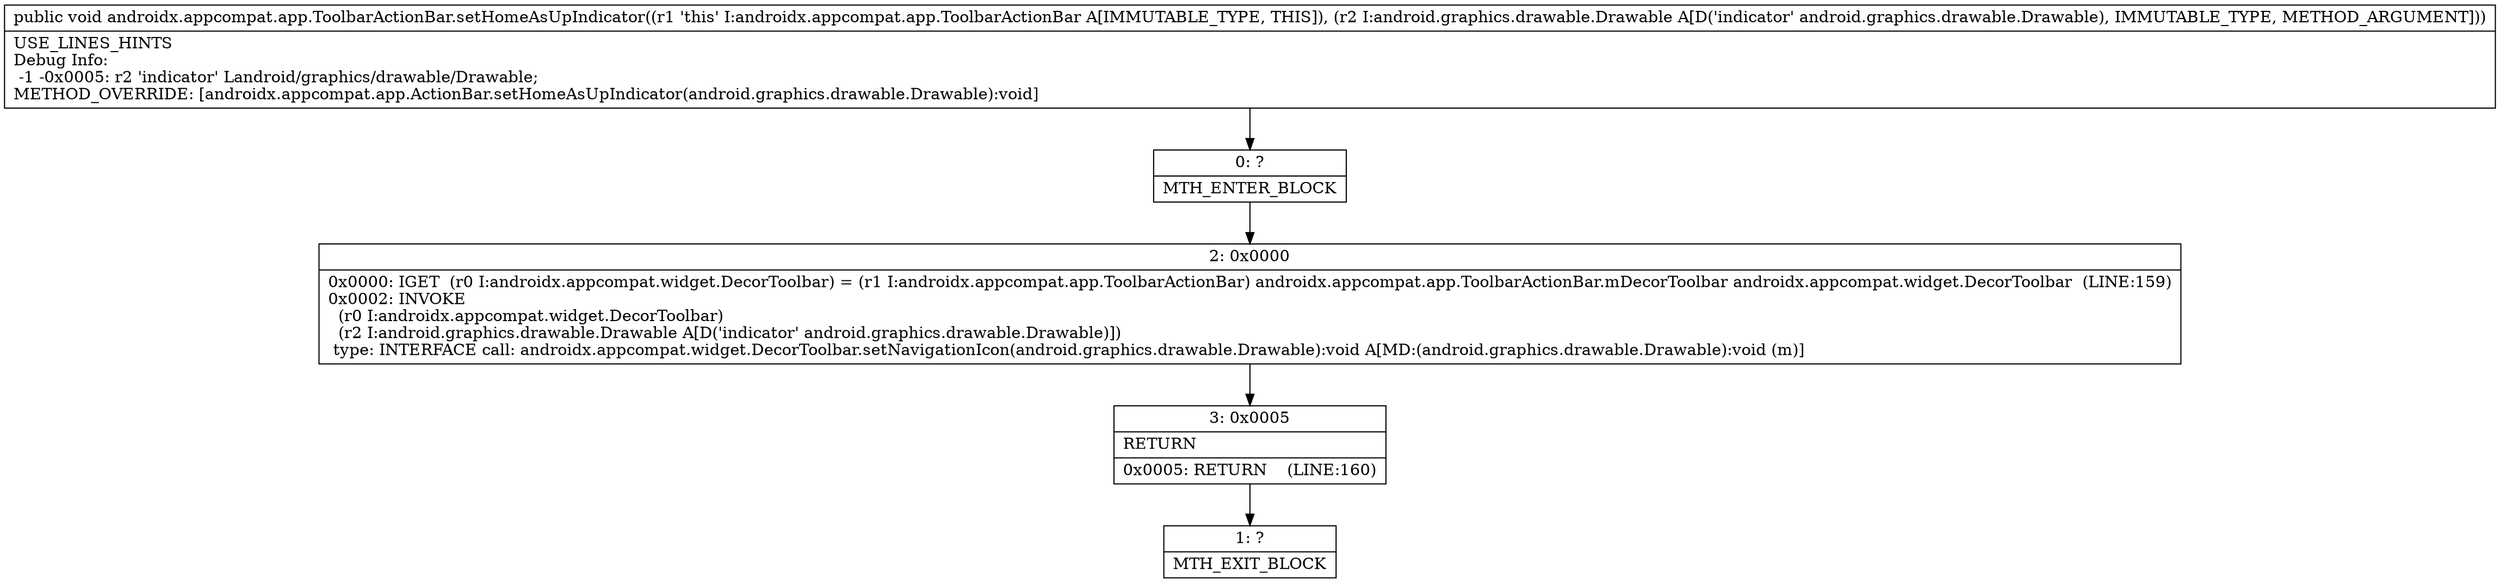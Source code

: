 digraph "CFG forandroidx.appcompat.app.ToolbarActionBar.setHomeAsUpIndicator(Landroid\/graphics\/drawable\/Drawable;)V" {
Node_0 [shape=record,label="{0\:\ ?|MTH_ENTER_BLOCK\l}"];
Node_2 [shape=record,label="{2\:\ 0x0000|0x0000: IGET  (r0 I:androidx.appcompat.widget.DecorToolbar) = (r1 I:androidx.appcompat.app.ToolbarActionBar) androidx.appcompat.app.ToolbarActionBar.mDecorToolbar androidx.appcompat.widget.DecorToolbar  (LINE:159)\l0x0002: INVOKE  \l  (r0 I:androidx.appcompat.widget.DecorToolbar)\l  (r2 I:android.graphics.drawable.Drawable A[D('indicator' android.graphics.drawable.Drawable)])\l type: INTERFACE call: androidx.appcompat.widget.DecorToolbar.setNavigationIcon(android.graphics.drawable.Drawable):void A[MD:(android.graphics.drawable.Drawable):void (m)]\l}"];
Node_3 [shape=record,label="{3\:\ 0x0005|RETURN\l|0x0005: RETURN    (LINE:160)\l}"];
Node_1 [shape=record,label="{1\:\ ?|MTH_EXIT_BLOCK\l}"];
MethodNode[shape=record,label="{public void androidx.appcompat.app.ToolbarActionBar.setHomeAsUpIndicator((r1 'this' I:androidx.appcompat.app.ToolbarActionBar A[IMMUTABLE_TYPE, THIS]), (r2 I:android.graphics.drawable.Drawable A[D('indicator' android.graphics.drawable.Drawable), IMMUTABLE_TYPE, METHOD_ARGUMENT]))  | USE_LINES_HINTS\lDebug Info:\l  \-1 \-0x0005: r2 'indicator' Landroid\/graphics\/drawable\/Drawable;\lMETHOD_OVERRIDE: [androidx.appcompat.app.ActionBar.setHomeAsUpIndicator(android.graphics.drawable.Drawable):void]\l}"];
MethodNode -> Node_0;Node_0 -> Node_2;
Node_2 -> Node_3;
Node_3 -> Node_1;
}


